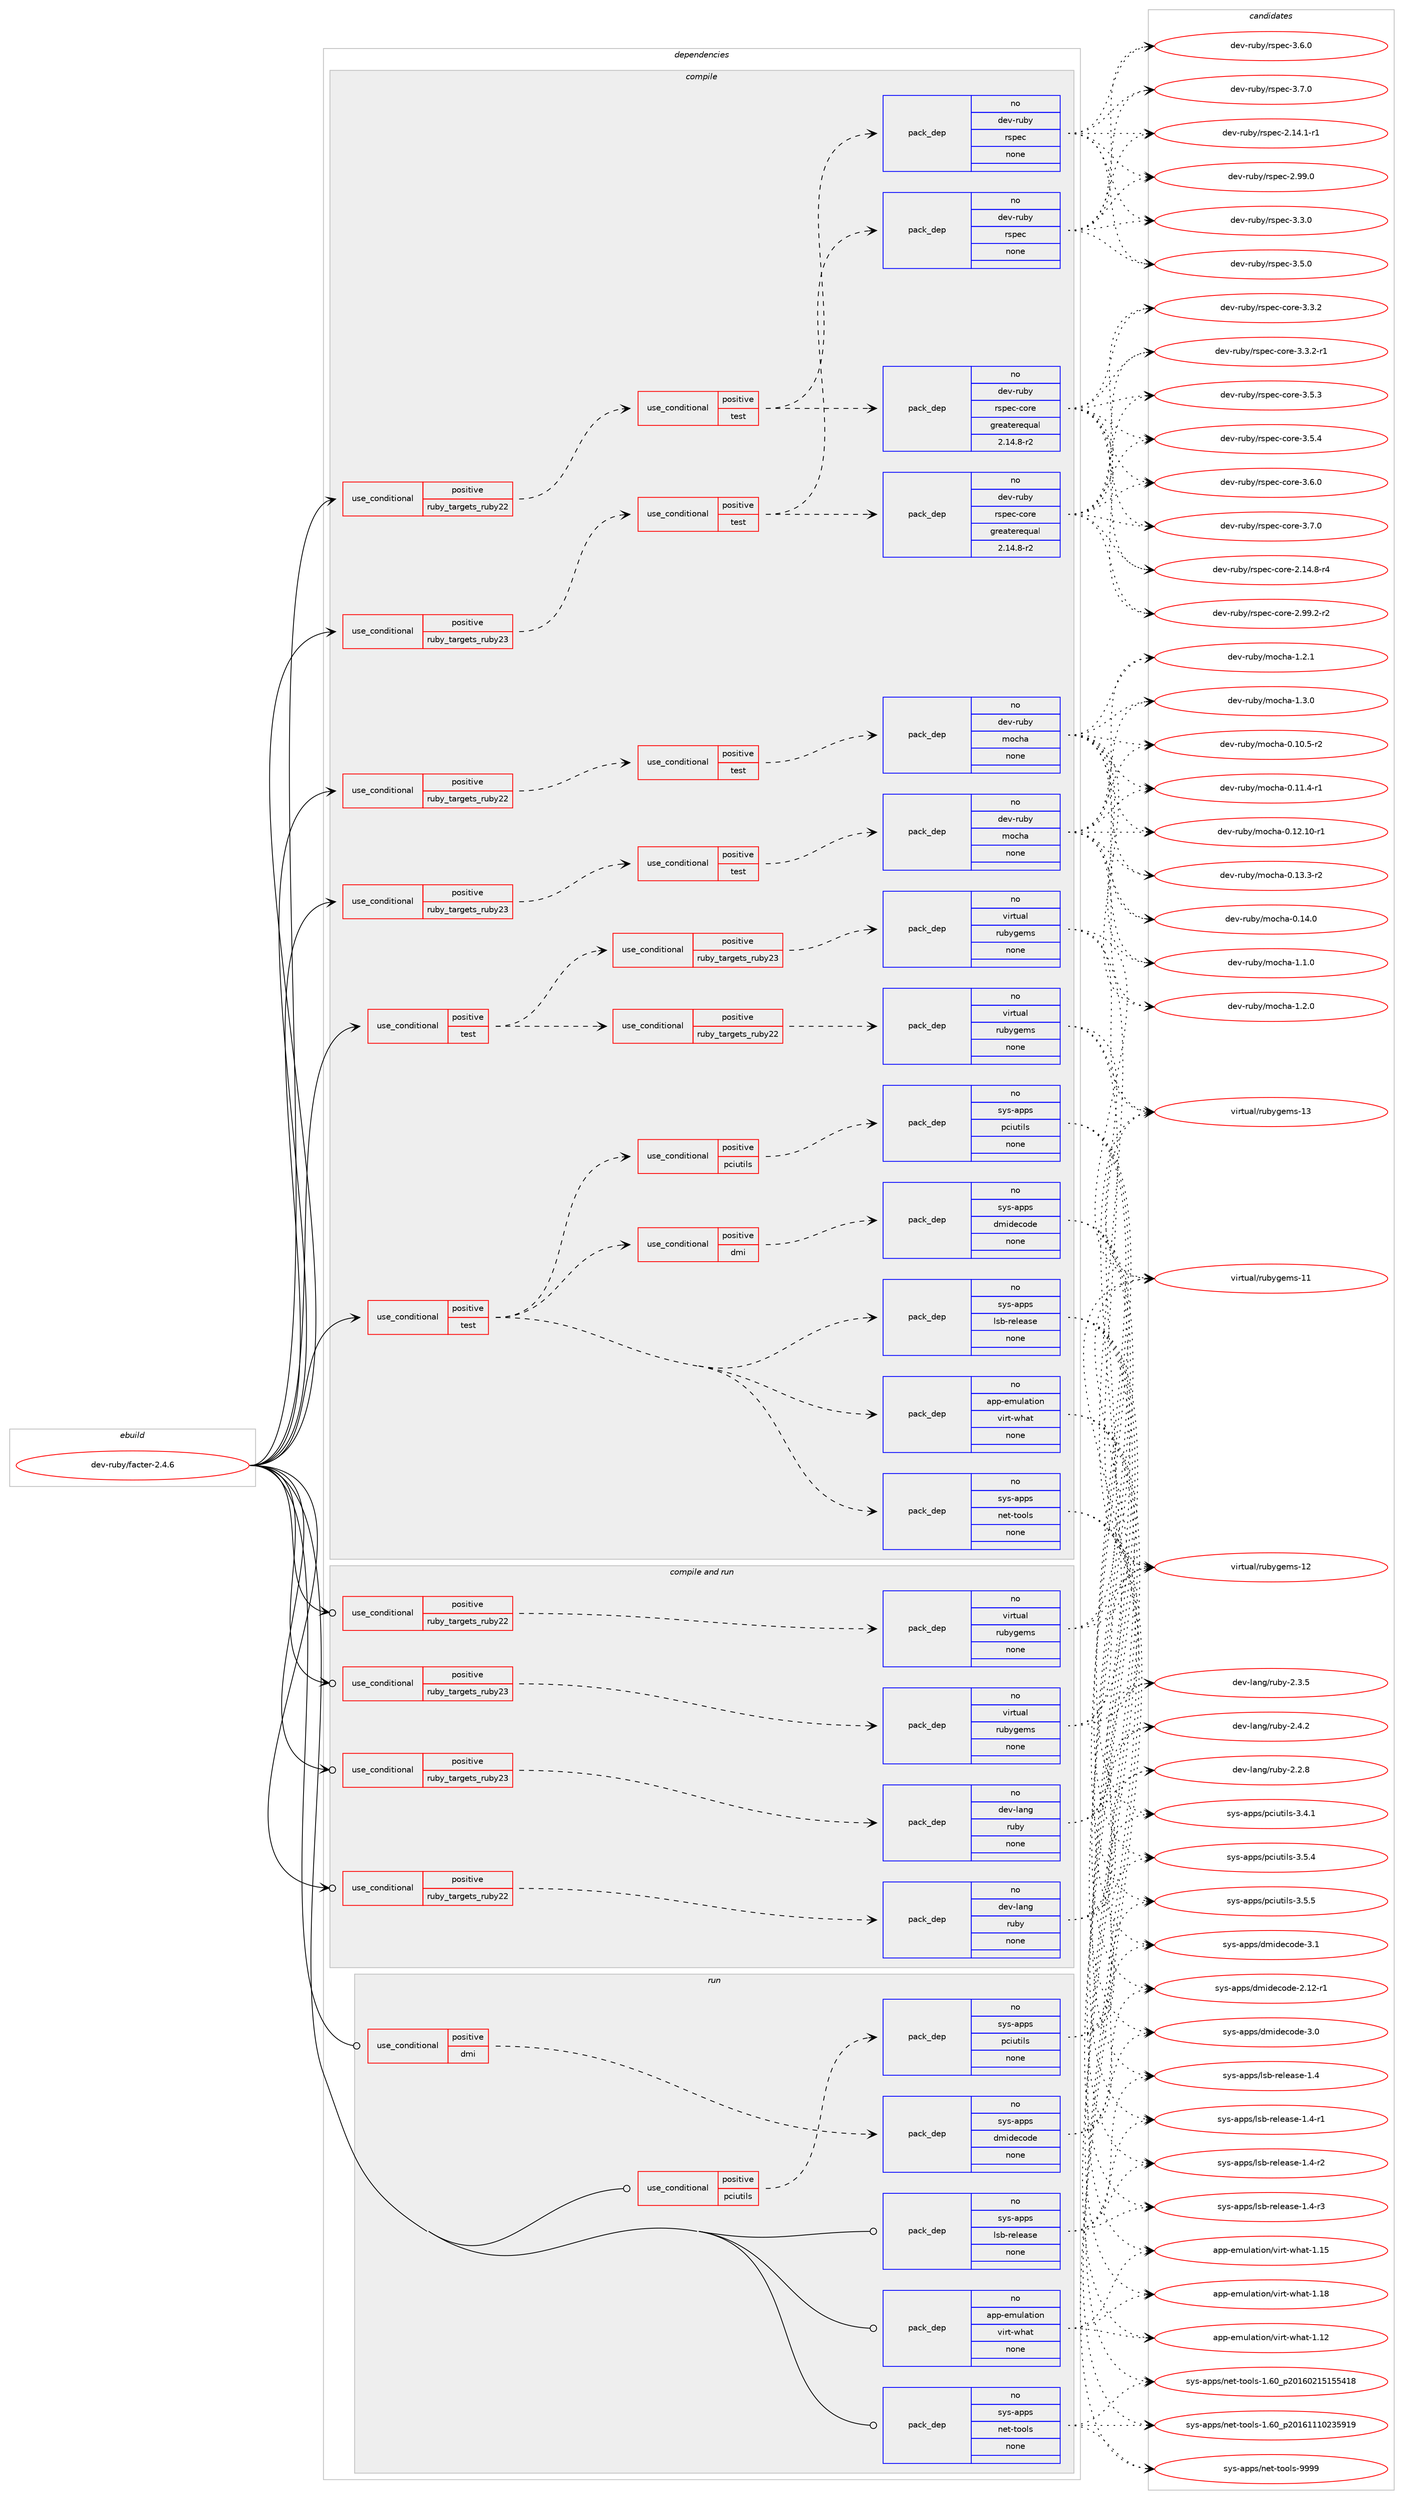 digraph prolog {

# *************
# Graph options
# *************

newrank=true;
concentrate=true;
compound=true;
graph [rankdir=LR,fontname=Helvetica,fontsize=10,ranksep=1.5];#, ranksep=2.5, nodesep=0.2];
edge  [arrowhead=vee];
node  [fontname=Helvetica,fontsize=10];

# **********
# The ebuild
# **********

subgraph cluster_leftcol {
color=gray;
rank=same;
label=<<i>ebuild</i>>;
id [label="dev-ruby/facter-2.4.6", color=red, width=4, href="../dev-ruby/facter-2.4.6.svg"];
}

# ****************
# The dependencies
# ****************

subgraph cluster_midcol {
color=gray;
label=<<i>dependencies</i>>;
subgraph cluster_compile {
fillcolor="#eeeeee";
style=filled;
label=<<i>compile</i>>;
subgraph cond56468 {
dependency237372 [label=<<TABLE BORDER="0" CELLBORDER="1" CELLSPACING="0" CELLPADDING="4"><TR><TD ROWSPAN="3" CELLPADDING="10">use_conditional</TD></TR><TR><TD>positive</TD></TR><TR><TD>ruby_targets_ruby22</TD></TR></TABLE>>, shape=none, color=red];
subgraph cond56469 {
dependency237373 [label=<<TABLE BORDER="0" CELLBORDER="1" CELLSPACING="0" CELLPADDING="4"><TR><TD ROWSPAN="3" CELLPADDING="10">use_conditional</TD></TR><TR><TD>positive</TD></TR><TR><TD>test</TD></TR></TABLE>>, shape=none, color=red];
subgraph pack176827 {
dependency237374 [label=<<TABLE BORDER="0" CELLBORDER="1" CELLSPACING="0" CELLPADDING="4" WIDTH="220"><TR><TD ROWSPAN="6" CELLPADDING="30">pack_dep</TD></TR><TR><TD WIDTH="110">no</TD></TR><TR><TD>dev-ruby</TD></TR><TR><TD>mocha</TD></TR><TR><TD>none</TD></TR><TR><TD></TD></TR></TABLE>>, shape=none, color=blue];
}
dependency237373:e -> dependency237374:w [weight=20,style="dashed",arrowhead="vee"];
}
dependency237372:e -> dependency237373:w [weight=20,style="dashed",arrowhead="vee"];
}
id:e -> dependency237372:w [weight=20,style="solid",arrowhead="vee"];
subgraph cond56470 {
dependency237375 [label=<<TABLE BORDER="0" CELLBORDER="1" CELLSPACING="0" CELLPADDING="4"><TR><TD ROWSPAN="3" CELLPADDING="10">use_conditional</TD></TR><TR><TD>positive</TD></TR><TR><TD>ruby_targets_ruby22</TD></TR></TABLE>>, shape=none, color=red];
subgraph cond56471 {
dependency237376 [label=<<TABLE BORDER="0" CELLBORDER="1" CELLSPACING="0" CELLPADDING="4"><TR><TD ROWSPAN="3" CELLPADDING="10">use_conditional</TD></TR><TR><TD>positive</TD></TR><TR><TD>test</TD></TR></TABLE>>, shape=none, color=red];
subgraph pack176828 {
dependency237377 [label=<<TABLE BORDER="0" CELLBORDER="1" CELLSPACING="0" CELLPADDING="4" WIDTH="220"><TR><TD ROWSPAN="6" CELLPADDING="30">pack_dep</TD></TR><TR><TD WIDTH="110">no</TD></TR><TR><TD>dev-ruby</TD></TR><TR><TD>rspec</TD></TR><TR><TD>none</TD></TR><TR><TD></TD></TR></TABLE>>, shape=none, color=blue];
}
dependency237376:e -> dependency237377:w [weight=20,style="dashed",arrowhead="vee"];
subgraph pack176829 {
dependency237378 [label=<<TABLE BORDER="0" CELLBORDER="1" CELLSPACING="0" CELLPADDING="4" WIDTH="220"><TR><TD ROWSPAN="6" CELLPADDING="30">pack_dep</TD></TR><TR><TD WIDTH="110">no</TD></TR><TR><TD>dev-ruby</TD></TR><TR><TD>rspec-core</TD></TR><TR><TD>greaterequal</TD></TR><TR><TD>2.14.8-r2</TD></TR></TABLE>>, shape=none, color=blue];
}
dependency237376:e -> dependency237378:w [weight=20,style="dashed",arrowhead="vee"];
}
dependency237375:e -> dependency237376:w [weight=20,style="dashed",arrowhead="vee"];
}
id:e -> dependency237375:w [weight=20,style="solid",arrowhead="vee"];
subgraph cond56472 {
dependency237379 [label=<<TABLE BORDER="0" CELLBORDER="1" CELLSPACING="0" CELLPADDING="4"><TR><TD ROWSPAN="3" CELLPADDING="10">use_conditional</TD></TR><TR><TD>positive</TD></TR><TR><TD>ruby_targets_ruby23</TD></TR></TABLE>>, shape=none, color=red];
subgraph cond56473 {
dependency237380 [label=<<TABLE BORDER="0" CELLBORDER="1" CELLSPACING="0" CELLPADDING="4"><TR><TD ROWSPAN="3" CELLPADDING="10">use_conditional</TD></TR><TR><TD>positive</TD></TR><TR><TD>test</TD></TR></TABLE>>, shape=none, color=red];
subgraph pack176830 {
dependency237381 [label=<<TABLE BORDER="0" CELLBORDER="1" CELLSPACING="0" CELLPADDING="4" WIDTH="220"><TR><TD ROWSPAN="6" CELLPADDING="30">pack_dep</TD></TR><TR><TD WIDTH="110">no</TD></TR><TR><TD>dev-ruby</TD></TR><TR><TD>mocha</TD></TR><TR><TD>none</TD></TR><TR><TD></TD></TR></TABLE>>, shape=none, color=blue];
}
dependency237380:e -> dependency237381:w [weight=20,style="dashed",arrowhead="vee"];
}
dependency237379:e -> dependency237380:w [weight=20,style="dashed",arrowhead="vee"];
}
id:e -> dependency237379:w [weight=20,style="solid",arrowhead="vee"];
subgraph cond56474 {
dependency237382 [label=<<TABLE BORDER="0" CELLBORDER="1" CELLSPACING="0" CELLPADDING="4"><TR><TD ROWSPAN="3" CELLPADDING="10">use_conditional</TD></TR><TR><TD>positive</TD></TR><TR><TD>ruby_targets_ruby23</TD></TR></TABLE>>, shape=none, color=red];
subgraph cond56475 {
dependency237383 [label=<<TABLE BORDER="0" CELLBORDER="1" CELLSPACING="0" CELLPADDING="4"><TR><TD ROWSPAN="3" CELLPADDING="10">use_conditional</TD></TR><TR><TD>positive</TD></TR><TR><TD>test</TD></TR></TABLE>>, shape=none, color=red];
subgraph pack176831 {
dependency237384 [label=<<TABLE BORDER="0" CELLBORDER="1" CELLSPACING="0" CELLPADDING="4" WIDTH="220"><TR><TD ROWSPAN="6" CELLPADDING="30">pack_dep</TD></TR><TR><TD WIDTH="110">no</TD></TR><TR><TD>dev-ruby</TD></TR><TR><TD>rspec</TD></TR><TR><TD>none</TD></TR><TR><TD></TD></TR></TABLE>>, shape=none, color=blue];
}
dependency237383:e -> dependency237384:w [weight=20,style="dashed",arrowhead="vee"];
subgraph pack176832 {
dependency237385 [label=<<TABLE BORDER="0" CELLBORDER="1" CELLSPACING="0" CELLPADDING="4" WIDTH="220"><TR><TD ROWSPAN="6" CELLPADDING="30">pack_dep</TD></TR><TR><TD WIDTH="110">no</TD></TR><TR><TD>dev-ruby</TD></TR><TR><TD>rspec-core</TD></TR><TR><TD>greaterequal</TD></TR><TR><TD>2.14.8-r2</TD></TR></TABLE>>, shape=none, color=blue];
}
dependency237383:e -> dependency237385:w [weight=20,style="dashed",arrowhead="vee"];
}
dependency237382:e -> dependency237383:w [weight=20,style="dashed",arrowhead="vee"];
}
id:e -> dependency237382:w [weight=20,style="solid",arrowhead="vee"];
subgraph cond56476 {
dependency237386 [label=<<TABLE BORDER="0" CELLBORDER="1" CELLSPACING="0" CELLPADDING="4"><TR><TD ROWSPAN="3" CELLPADDING="10">use_conditional</TD></TR><TR><TD>positive</TD></TR><TR><TD>test</TD></TR></TABLE>>, shape=none, color=red];
subgraph cond56477 {
dependency237387 [label=<<TABLE BORDER="0" CELLBORDER="1" CELLSPACING="0" CELLPADDING="4"><TR><TD ROWSPAN="3" CELLPADDING="10">use_conditional</TD></TR><TR><TD>positive</TD></TR><TR><TD>ruby_targets_ruby22</TD></TR></TABLE>>, shape=none, color=red];
subgraph pack176833 {
dependency237388 [label=<<TABLE BORDER="0" CELLBORDER="1" CELLSPACING="0" CELLPADDING="4" WIDTH="220"><TR><TD ROWSPAN="6" CELLPADDING="30">pack_dep</TD></TR><TR><TD WIDTH="110">no</TD></TR><TR><TD>virtual</TD></TR><TR><TD>rubygems</TD></TR><TR><TD>none</TD></TR><TR><TD></TD></TR></TABLE>>, shape=none, color=blue];
}
dependency237387:e -> dependency237388:w [weight=20,style="dashed",arrowhead="vee"];
}
dependency237386:e -> dependency237387:w [weight=20,style="dashed",arrowhead="vee"];
subgraph cond56478 {
dependency237389 [label=<<TABLE BORDER="0" CELLBORDER="1" CELLSPACING="0" CELLPADDING="4"><TR><TD ROWSPAN="3" CELLPADDING="10">use_conditional</TD></TR><TR><TD>positive</TD></TR><TR><TD>ruby_targets_ruby23</TD></TR></TABLE>>, shape=none, color=red];
subgraph pack176834 {
dependency237390 [label=<<TABLE BORDER="0" CELLBORDER="1" CELLSPACING="0" CELLPADDING="4" WIDTH="220"><TR><TD ROWSPAN="6" CELLPADDING="30">pack_dep</TD></TR><TR><TD WIDTH="110">no</TD></TR><TR><TD>virtual</TD></TR><TR><TD>rubygems</TD></TR><TR><TD>none</TD></TR><TR><TD></TD></TR></TABLE>>, shape=none, color=blue];
}
dependency237389:e -> dependency237390:w [weight=20,style="dashed",arrowhead="vee"];
}
dependency237386:e -> dependency237389:w [weight=20,style="dashed",arrowhead="vee"];
}
id:e -> dependency237386:w [weight=20,style="solid",arrowhead="vee"];
subgraph cond56479 {
dependency237391 [label=<<TABLE BORDER="0" CELLBORDER="1" CELLSPACING="0" CELLPADDING="4"><TR><TD ROWSPAN="3" CELLPADDING="10">use_conditional</TD></TR><TR><TD>positive</TD></TR><TR><TD>test</TD></TR></TABLE>>, shape=none, color=red];
subgraph pack176835 {
dependency237392 [label=<<TABLE BORDER="0" CELLBORDER="1" CELLSPACING="0" CELLPADDING="4" WIDTH="220"><TR><TD ROWSPAN="6" CELLPADDING="30">pack_dep</TD></TR><TR><TD WIDTH="110">no</TD></TR><TR><TD>app-emulation</TD></TR><TR><TD>virt-what</TD></TR><TR><TD>none</TD></TR><TR><TD></TD></TR></TABLE>>, shape=none, color=blue];
}
dependency237391:e -> dependency237392:w [weight=20,style="dashed",arrowhead="vee"];
subgraph pack176836 {
dependency237393 [label=<<TABLE BORDER="0" CELLBORDER="1" CELLSPACING="0" CELLPADDING="4" WIDTH="220"><TR><TD ROWSPAN="6" CELLPADDING="30">pack_dep</TD></TR><TR><TD WIDTH="110">no</TD></TR><TR><TD>sys-apps</TD></TR><TR><TD>net-tools</TD></TR><TR><TD>none</TD></TR><TR><TD></TD></TR></TABLE>>, shape=none, color=blue];
}
dependency237391:e -> dependency237393:w [weight=20,style="dashed",arrowhead="vee"];
subgraph pack176837 {
dependency237394 [label=<<TABLE BORDER="0" CELLBORDER="1" CELLSPACING="0" CELLPADDING="4" WIDTH="220"><TR><TD ROWSPAN="6" CELLPADDING="30">pack_dep</TD></TR><TR><TD WIDTH="110">no</TD></TR><TR><TD>sys-apps</TD></TR><TR><TD>lsb-release</TD></TR><TR><TD>none</TD></TR><TR><TD></TD></TR></TABLE>>, shape=none, color=blue];
}
dependency237391:e -> dependency237394:w [weight=20,style="dashed",arrowhead="vee"];
subgraph cond56480 {
dependency237395 [label=<<TABLE BORDER="0" CELLBORDER="1" CELLSPACING="0" CELLPADDING="4"><TR><TD ROWSPAN="3" CELLPADDING="10">use_conditional</TD></TR><TR><TD>positive</TD></TR><TR><TD>dmi</TD></TR></TABLE>>, shape=none, color=red];
subgraph pack176838 {
dependency237396 [label=<<TABLE BORDER="0" CELLBORDER="1" CELLSPACING="0" CELLPADDING="4" WIDTH="220"><TR><TD ROWSPAN="6" CELLPADDING="30">pack_dep</TD></TR><TR><TD WIDTH="110">no</TD></TR><TR><TD>sys-apps</TD></TR><TR><TD>dmidecode</TD></TR><TR><TD>none</TD></TR><TR><TD></TD></TR></TABLE>>, shape=none, color=blue];
}
dependency237395:e -> dependency237396:w [weight=20,style="dashed",arrowhead="vee"];
}
dependency237391:e -> dependency237395:w [weight=20,style="dashed",arrowhead="vee"];
subgraph cond56481 {
dependency237397 [label=<<TABLE BORDER="0" CELLBORDER="1" CELLSPACING="0" CELLPADDING="4"><TR><TD ROWSPAN="3" CELLPADDING="10">use_conditional</TD></TR><TR><TD>positive</TD></TR><TR><TD>pciutils</TD></TR></TABLE>>, shape=none, color=red];
subgraph pack176839 {
dependency237398 [label=<<TABLE BORDER="0" CELLBORDER="1" CELLSPACING="0" CELLPADDING="4" WIDTH="220"><TR><TD ROWSPAN="6" CELLPADDING="30">pack_dep</TD></TR><TR><TD WIDTH="110">no</TD></TR><TR><TD>sys-apps</TD></TR><TR><TD>pciutils</TD></TR><TR><TD>none</TD></TR><TR><TD></TD></TR></TABLE>>, shape=none, color=blue];
}
dependency237397:e -> dependency237398:w [weight=20,style="dashed",arrowhead="vee"];
}
dependency237391:e -> dependency237397:w [weight=20,style="dashed",arrowhead="vee"];
}
id:e -> dependency237391:w [weight=20,style="solid",arrowhead="vee"];
}
subgraph cluster_compileandrun {
fillcolor="#eeeeee";
style=filled;
label=<<i>compile and run</i>>;
subgraph cond56482 {
dependency237399 [label=<<TABLE BORDER="0" CELLBORDER="1" CELLSPACING="0" CELLPADDING="4"><TR><TD ROWSPAN="3" CELLPADDING="10">use_conditional</TD></TR><TR><TD>positive</TD></TR><TR><TD>ruby_targets_ruby22</TD></TR></TABLE>>, shape=none, color=red];
subgraph pack176840 {
dependency237400 [label=<<TABLE BORDER="0" CELLBORDER="1" CELLSPACING="0" CELLPADDING="4" WIDTH="220"><TR><TD ROWSPAN="6" CELLPADDING="30">pack_dep</TD></TR><TR><TD WIDTH="110">no</TD></TR><TR><TD>dev-lang</TD></TR><TR><TD>ruby</TD></TR><TR><TD>none</TD></TR><TR><TD></TD></TR></TABLE>>, shape=none, color=blue];
}
dependency237399:e -> dependency237400:w [weight=20,style="dashed",arrowhead="vee"];
}
id:e -> dependency237399:w [weight=20,style="solid",arrowhead="odotvee"];
subgraph cond56483 {
dependency237401 [label=<<TABLE BORDER="0" CELLBORDER="1" CELLSPACING="0" CELLPADDING="4"><TR><TD ROWSPAN="3" CELLPADDING="10">use_conditional</TD></TR><TR><TD>positive</TD></TR><TR><TD>ruby_targets_ruby22</TD></TR></TABLE>>, shape=none, color=red];
subgraph pack176841 {
dependency237402 [label=<<TABLE BORDER="0" CELLBORDER="1" CELLSPACING="0" CELLPADDING="4" WIDTH="220"><TR><TD ROWSPAN="6" CELLPADDING="30">pack_dep</TD></TR><TR><TD WIDTH="110">no</TD></TR><TR><TD>virtual</TD></TR><TR><TD>rubygems</TD></TR><TR><TD>none</TD></TR><TR><TD></TD></TR></TABLE>>, shape=none, color=blue];
}
dependency237401:e -> dependency237402:w [weight=20,style="dashed",arrowhead="vee"];
}
id:e -> dependency237401:w [weight=20,style="solid",arrowhead="odotvee"];
subgraph cond56484 {
dependency237403 [label=<<TABLE BORDER="0" CELLBORDER="1" CELLSPACING="0" CELLPADDING="4"><TR><TD ROWSPAN="3" CELLPADDING="10">use_conditional</TD></TR><TR><TD>positive</TD></TR><TR><TD>ruby_targets_ruby23</TD></TR></TABLE>>, shape=none, color=red];
subgraph pack176842 {
dependency237404 [label=<<TABLE BORDER="0" CELLBORDER="1" CELLSPACING="0" CELLPADDING="4" WIDTH="220"><TR><TD ROWSPAN="6" CELLPADDING="30">pack_dep</TD></TR><TR><TD WIDTH="110">no</TD></TR><TR><TD>dev-lang</TD></TR><TR><TD>ruby</TD></TR><TR><TD>none</TD></TR><TR><TD></TD></TR></TABLE>>, shape=none, color=blue];
}
dependency237403:e -> dependency237404:w [weight=20,style="dashed",arrowhead="vee"];
}
id:e -> dependency237403:w [weight=20,style="solid",arrowhead="odotvee"];
subgraph cond56485 {
dependency237405 [label=<<TABLE BORDER="0" CELLBORDER="1" CELLSPACING="0" CELLPADDING="4"><TR><TD ROWSPAN="3" CELLPADDING="10">use_conditional</TD></TR><TR><TD>positive</TD></TR><TR><TD>ruby_targets_ruby23</TD></TR></TABLE>>, shape=none, color=red];
subgraph pack176843 {
dependency237406 [label=<<TABLE BORDER="0" CELLBORDER="1" CELLSPACING="0" CELLPADDING="4" WIDTH="220"><TR><TD ROWSPAN="6" CELLPADDING="30">pack_dep</TD></TR><TR><TD WIDTH="110">no</TD></TR><TR><TD>virtual</TD></TR><TR><TD>rubygems</TD></TR><TR><TD>none</TD></TR><TR><TD></TD></TR></TABLE>>, shape=none, color=blue];
}
dependency237405:e -> dependency237406:w [weight=20,style="dashed",arrowhead="vee"];
}
id:e -> dependency237405:w [weight=20,style="solid",arrowhead="odotvee"];
}
subgraph cluster_run {
fillcolor="#eeeeee";
style=filled;
label=<<i>run</i>>;
subgraph cond56486 {
dependency237407 [label=<<TABLE BORDER="0" CELLBORDER="1" CELLSPACING="0" CELLPADDING="4"><TR><TD ROWSPAN="3" CELLPADDING="10">use_conditional</TD></TR><TR><TD>positive</TD></TR><TR><TD>dmi</TD></TR></TABLE>>, shape=none, color=red];
subgraph pack176844 {
dependency237408 [label=<<TABLE BORDER="0" CELLBORDER="1" CELLSPACING="0" CELLPADDING="4" WIDTH="220"><TR><TD ROWSPAN="6" CELLPADDING="30">pack_dep</TD></TR><TR><TD WIDTH="110">no</TD></TR><TR><TD>sys-apps</TD></TR><TR><TD>dmidecode</TD></TR><TR><TD>none</TD></TR><TR><TD></TD></TR></TABLE>>, shape=none, color=blue];
}
dependency237407:e -> dependency237408:w [weight=20,style="dashed",arrowhead="vee"];
}
id:e -> dependency237407:w [weight=20,style="solid",arrowhead="odot"];
subgraph cond56487 {
dependency237409 [label=<<TABLE BORDER="0" CELLBORDER="1" CELLSPACING="0" CELLPADDING="4"><TR><TD ROWSPAN="3" CELLPADDING="10">use_conditional</TD></TR><TR><TD>positive</TD></TR><TR><TD>pciutils</TD></TR></TABLE>>, shape=none, color=red];
subgraph pack176845 {
dependency237410 [label=<<TABLE BORDER="0" CELLBORDER="1" CELLSPACING="0" CELLPADDING="4" WIDTH="220"><TR><TD ROWSPAN="6" CELLPADDING="30">pack_dep</TD></TR><TR><TD WIDTH="110">no</TD></TR><TR><TD>sys-apps</TD></TR><TR><TD>pciutils</TD></TR><TR><TD>none</TD></TR><TR><TD></TD></TR></TABLE>>, shape=none, color=blue];
}
dependency237409:e -> dependency237410:w [weight=20,style="dashed",arrowhead="vee"];
}
id:e -> dependency237409:w [weight=20,style="solid",arrowhead="odot"];
subgraph pack176846 {
dependency237411 [label=<<TABLE BORDER="0" CELLBORDER="1" CELLSPACING="0" CELLPADDING="4" WIDTH="220"><TR><TD ROWSPAN="6" CELLPADDING="30">pack_dep</TD></TR><TR><TD WIDTH="110">no</TD></TR><TR><TD>app-emulation</TD></TR><TR><TD>virt-what</TD></TR><TR><TD>none</TD></TR><TR><TD></TD></TR></TABLE>>, shape=none, color=blue];
}
id:e -> dependency237411:w [weight=20,style="solid",arrowhead="odot"];
subgraph pack176847 {
dependency237412 [label=<<TABLE BORDER="0" CELLBORDER="1" CELLSPACING="0" CELLPADDING="4" WIDTH="220"><TR><TD ROWSPAN="6" CELLPADDING="30">pack_dep</TD></TR><TR><TD WIDTH="110">no</TD></TR><TR><TD>sys-apps</TD></TR><TR><TD>lsb-release</TD></TR><TR><TD>none</TD></TR><TR><TD></TD></TR></TABLE>>, shape=none, color=blue];
}
id:e -> dependency237412:w [weight=20,style="solid",arrowhead="odot"];
subgraph pack176848 {
dependency237413 [label=<<TABLE BORDER="0" CELLBORDER="1" CELLSPACING="0" CELLPADDING="4" WIDTH="220"><TR><TD ROWSPAN="6" CELLPADDING="30">pack_dep</TD></TR><TR><TD WIDTH="110">no</TD></TR><TR><TD>sys-apps</TD></TR><TR><TD>net-tools</TD></TR><TR><TD>none</TD></TR><TR><TD></TD></TR></TABLE>>, shape=none, color=blue];
}
id:e -> dependency237413:w [weight=20,style="solid",arrowhead="odot"];
}
}

# **************
# The candidates
# **************

subgraph cluster_choices {
rank=same;
color=gray;
label=<<i>candidates</i>>;

subgraph choice176827 {
color=black;
nodesep=1;
choice1001011184511411798121471091119910497454846494846534511450 [label="dev-ruby/mocha-0.10.5-r2", color=red, width=4,href="../dev-ruby/mocha-0.10.5-r2.svg"];
choice1001011184511411798121471091119910497454846494946524511449 [label="dev-ruby/mocha-0.11.4-r1", color=red, width=4,href="../dev-ruby/mocha-0.11.4-r1.svg"];
choice100101118451141179812147109111991049745484649504649484511449 [label="dev-ruby/mocha-0.12.10-r1", color=red, width=4,href="../dev-ruby/mocha-0.12.10-r1.svg"];
choice1001011184511411798121471091119910497454846495146514511450 [label="dev-ruby/mocha-0.13.3-r2", color=red, width=4,href="../dev-ruby/mocha-0.13.3-r2.svg"];
choice100101118451141179812147109111991049745484649524648 [label="dev-ruby/mocha-0.14.0", color=red, width=4,href="../dev-ruby/mocha-0.14.0.svg"];
choice1001011184511411798121471091119910497454946494648 [label="dev-ruby/mocha-1.1.0", color=red, width=4,href="../dev-ruby/mocha-1.1.0.svg"];
choice1001011184511411798121471091119910497454946504648 [label="dev-ruby/mocha-1.2.0", color=red, width=4,href="../dev-ruby/mocha-1.2.0.svg"];
choice1001011184511411798121471091119910497454946504649 [label="dev-ruby/mocha-1.2.1", color=red, width=4,href="../dev-ruby/mocha-1.2.1.svg"];
choice1001011184511411798121471091119910497454946514648 [label="dev-ruby/mocha-1.3.0", color=red, width=4,href="../dev-ruby/mocha-1.3.0.svg"];
dependency237374:e -> choice1001011184511411798121471091119910497454846494846534511450:w [style=dotted,weight="100"];
dependency237374:e -> choice1001011184511411798121471091119910497454846494946524511449:w [style=dotted,weight="100"];
dependency237374:e -> choice100101118451141179812147109111991049745484649504649484511449:w [style=dotted,weight="100"];
dependency237374:e -> choice1001011184511411798121471091119910497454846495146514511450:w [style=dotted,weight="100"];
dependency237374:e -> choice100101118451141179812147109111991049745484649524648:w [style=dotted,weight="100"];
dependency237374:e -> choice1001011184511411798121471091119910497454946494648:w [style=dotted,weight="100"];
dependency237374:e -> choice1001011184511411798121471091119910497454946504648:w [style=dotted,weight="100"];
dependency237374:e -> choice1001011184511411798121471091119910497454946504649:w [style=dotted,weight="100"];
dependency237374:e -> choice1001011184511411798121471091119910497454946514648:w [style=dotted,weight="100"];
}
subgraph choice176828 {
color=black;
nodesep=1;
choice10010111845114117981214711411511210199455046495246494511449 [label="dev-ruby/rspec-2.14.1-r1", color=red, width=4,href="../dev-ruby/rspec-2.14.1-r1.svg"];
choice1001011184511411798121471141151121019945504657574648 [label="dev-ruby/rspec-2.99.0", color=red, width=4,href="../dev-ruby/rspec-2.99.0.svg"];
choice10010111845114117981214711411511210199455146514648 [label="dev-ruby/rspec-3.3.0", color=red, width=4,href="../dev-ruby/rspec-3.3.0.svg"];
choice10010111845114117981214711411511210199455146534648 [label="dev-ruby/rspec-3.5.0", color=red, width=4,href="../dev-ruby/rspec-3.5.0.svg"];
choice10010111845114117981214711411511210199455146544648 [label="dev-ruby/rspec-3.6.0", color=red, width=4,href="../dev-ruby/rspec-3.6.0.svg"];
choice10010111845114117981214711411511210199455146554648 [label="dev-ruby/rspec-3.7.0", color=red, width=4,href="../dev-ruby/rspec-3.7.0.svg"];
dependency237377:e -> choice10010111845114117981214711411511210199455046495246494511449:w [style=dotted,weight="100"];
dependency237377:e -> choice1001011184511411798121471141151121019945504657574648:w [style=dotted,weight="100"];
dependency237377:e -> choice10010111845114117981214711411511210199455146514648:w [style=dotted,weight="100"];
dependency237377:e -> choice10010111845114117981214711411511210199455146534648:w [style=dotted,weight="100"];
dependency237377:e -> choice10010111845114117981214711411511210199455146544648:w [style=dotted,weight="100"];
dependency237377:e -> choice10010111845114117981214711411511210199455146554648:w [style=dotted,weight="100"];
}
subgraph choice176829 {
color=black;
nodesep=1;
choice100101118451141179812147114115112101994599111114101455046495246564511452 [label="dev-ruby/rspec-core-2.14.8-r4", color=red, width=4,href="../dev-ruby/rspec-core-2.14.8-r4.svg"];
choice100101118451141179812147114115112101994599111114101455046575746504511450 [label="dev-ruby/rspec-core-2.99.2-r2", color=red, width=4,href="../dev-ruby/rspec-core-2.99.2-r2.svg"];
choice100101118451141179812147114115112101994599111114101455146514650 [label="dev-ruby/rspec-core-3.3.2", color=red, width=4,href="../dev-ruby/rspec-core-3.3.2.svg"];
choice1001011184511411798121471141151121019945991111141014551465146504511449 [label="dev-ruby/rspec-core-3.3.2-r1", color=red, width=4,href="../dev-ruby/rspec-core-3.3.2-r1.svg"];
choice100101118451141179812147114115112101994599111114101455146534651 [label="dev-ruby/rspec-core-3.5.3", color=red, width=4,href="../dev-ruby/rspec-core-3.5.3.svg"];
choice100101118451141179812147114115112101994599111114101455146534652 [label="dev-ruby/rspec-core-3.5.4", color=red, width=4,href="../dev-ruby/rspec-core-3.5.4.svg"];
choice100101118451141179812147114115112101994599111114101455146544648 [label="dev-ruby/rspec-core-3.6.0", color=red, width=4,href="../dev-ruby/rspec-core-3.6.0.svg"];
choice100101118451141179812147114115112101994599111114101455146554648 [label="dev-ruby/rspec-core-3.7.0", color=red, width=4,href="../dev-ruby/rspec-core-3.7.0.svg"];
dependency237378:e -> choice100101118451141179812147114115112101994599111114101455046495246564511452:w [style=dotted,weight="100"];
dependency237378:e -> choice100101118451141179812147114115112101994599111114101455046575746504511450:w [style=dotted,weight="100"];
dependency237378:e -> choice100101118451141179812147114115112101994599111114101455146514650:w [style=dotted,weight="100"];
dependency237378:e -> choice1001011184511411798121471141151121019945991111141014551465146504511449:w [style=dotted,weight="100"];
dependency237378:e -> choice100101118451141179812147114115112101994599111114101455146534651:w [style=dotted,weight="100"];
dependency237378:e -> choice100101118451141179812147114115112101994599111114101455146534652:w [style=dotted,weight="100"];
dependency237378:e -> choice100101118451141179812147114115112101994599111114101455146544648:w [style=dotted,weight="100"];
dependency237378:e -> choice100101118451141179812147114115112101994599111114101455146554648:w [style=dotted,weight="100"];
}
subgraph choice176830 {
color=black;
nodesep=1;
choice1001011184511411798121471091119910497454846494846534511450 [label="dev-ruby/mocha-0.10.5-r2", color=red, width=4,href="../dev-ruby/mocha-0.10.5-r2.svg"];
choice1001011184511411798121471091119910497454846494946524511449 [label="dev-ruby/mocha-0.11.4-r1", color=red, width=4,href="../dev-ruby/mocha-0.11.4-r1.svg"];
choice100101118451141179812147109111991049745484649504649484511449 [label="dev-ruby/mocha-0.12.10-r1", color=red, width=4,href="../dev-ruby/mocha-0.12.10-r1.svg"];
choice1001011184511411798121471091119910497454846495146514511450 [label="dev-ruby/mocha-0.13.3-r2", color=red, width=4,href="../dev-ruby/mocha-0.13.3-r2.svg"];
choice100101118451141179812147109111991049745484649524648 [label="dev-ruby/mocha-0.14.0", color=red, width=4,href="../dev-ruby/mocha-0.14.0.svg"];
choice1001011184511411798121471091119910497454946494648 [label="dev-ruby/mocha-1.1.0", color=red, width=4,href="../dev-ruby/mocha-1.1.0.svg"];
choice1001011184511411798121471091119910497454946504648 [label="dev-ruby/mocha-1.2.0", color=red, width=4,href="../dev-ruby/mocha-1.2.0.svg"];
choice1001011184511411798121471091119910497454946504649 [label="dev-ruby/mocha-1.2.1", color=red, width=4,href="../dev-ruby/mocha-1.2.1.svg"];
choice1001011184511411798121471091119910497454946514648 [label="dev-ruby/mocha-1.3.0", color=red, width=4,href="../dev-ruby/mocha-1.3.0.svg"];
dependency237381:e -> choice1001011184511411798121471091119910497454846494846534511450:w [style=dotted,weight="100"];
dependency237381:e -> choice1001011184511411798121471091119910497454846494946524511449:w [style=dotted,weight="100"];
dependency237381:e -> choice100101118451141179812147109111991049745484649504649484511449:w [style=dotted,weight="100"];
dependency237381:e -> choice1001011184511411798121471091119910497454846495146514511450:w [style=dotted,weight="100"];
dependency237381:e -> choice100101118451141179812147109111991049745484649524648:w [style=dotted,weight="100"];
dependency237381:e -> choice1001011184511411798121471091119910497454946494648:w [style=dotted,weight="100"];
dependency237381:e -> choice1001011184511411798121471091119910497454946504648:w [style=dotted,weight="100"];
dependency237381:e -> choice1001011184511411798121471091119910497454946504649:w [style=dotted,weight="100"];
dependency237381:e -> choice1001011184511411798121471091119910497454946514648:w [style=dotted,weight="100"];
}
subgraph choice176831 {
color=black;
nodesep=1;
choice10010111845114117981214711411511210199455046495246494511449 [label="dev-ruby/rspec-2.14.1-r1", color=red, width=4,href="../dev-ruby/rspec-2.14.1-r1.svg"];
choice1001011184511411798121471141151121019945504657574648 [label="dev-ruby/rspec-2.99.0", color=red, width=4,href="../dev-ruby/rspec-2.99.0.svg"];
choice10010111845114117981214711411511210199455146514648 [label="dev-ruby/rspec-3.3.0", color=red, width=4,href="../dev-ruby/rspec-3.3.0.svg"];
choice10010111845114117981214711411511210199455146534648 [label="dev-ruby/rspec-3.5.0", color=red, width=4,href="../dev-ruby/rspec-3.5.0.svg"];
choice10010111845114117981214711411511210199455146544648 [label="dev-ruby/rspec-3.6.0", color=red, width=4,href="../dev-ruby/rspec-3.6.0.svg"];
choice10010111845114117981214711411511210199455146554648 [label="dev-ruby/rspec-3.7.0", color=red, width=4,href="../dev-ruby/rspec-3.7.0.svg"];
dependency237384:e -> choice10010111845114117981214711411511210199455046495246494511449:w [style=dotted,weight="100"];
dependency237384:e -> choice1001011184511411798121471141151121019945504657574648:w [style=dotted,weight="100"];
dependency237384:e -> choice10010111845114117981214711411511210199455146514648:w [style=dotted,weight="100"];
dependency237384:e -> choice10010111845114117981214711411511210199455146534648:w [style=dotted,weight="100"];
dependency237384:e -> choice10010111845114117981214711411511210199455146544648:w [style=dotted,weight="100"];
dependency237384:e -> choice10010111845114117981214711411511210199455146554648:w [style=dotted,weight="100"];
}
subgraph choice176832 {
color=black;
nodesep=1;
choice100101118451141179812147114115112101994599111114101455046495246564511452 [label="dev-ruby/rspec-core-2.14.8-r4", color=red, width=4,href="../dev-ruby/rspec-core-2.14.8-r4.svg"];
choice100101118451141179812147114115112101994599111114101455046575746504511450 [label="dev-ruby/rspec-core-2.99.2-r2", color=red, width=4,href="../dev-ruby/rspec-core-2.99.2-r2.svg"];
choice100101118451141179812147114115112101994599111114101455146514650 [label="dev-ruby/rspec-core-3.3.2", color=red, width=4,href="../dev-ruby/rspec-core-3.3.2.svg"];
choice1001011184511411798121471141151121019945991111141014551465146504511449 [label="dev-ruby/rspec-core-3.3.2-r1", color=red, width=4,href="../dev-ruby/rspec-core-3.3.2-r1.svg"];
choice100101118451141179812147114115112101994599111114101455146534651 [label="dev-ruby/rspec-core-3.5.3", color=red, width=4,href="../dev-ruby/rspec-core-3.5.3.svg"];
choice100101118451141179812147114115112101994599111114101455146534652 [label="dev-ruby/rspec-core-3.5.4", color=red, width=4,href="../dev-ruby/rspec-core-3.5.4.svg"];
choice100101118451141179812147114115112101994599111114101455146544648 [label="dev-ruby/rspec-core-3.6.0", color=red, width=4,href="../dev-ruby/rspec-core-3.6.0.svg"];
choice100101118451141179812147114115112101994599111114101455146554648 [label="dev-ruby/rspec-core-3.7.0", color=red, width=4,href="../dev-ruby/rspec-core-3.7.0.svg"];
dependency237385:e -> choice100101118451141179812147114115112101994599111114101455046495246564511452:w [style=dotted,weight="100"];
dependency237385:e -> choice100101118451141179812147114115112101994599111114101455046575746504511450:w [style=dotted,weight="100"];
dependency237385:e -> choice100101118451141179812147114115112101994599111114101455146514650:w [style=dotted,weight="100"];
dependency237385:e -> choice1001011184511411798121471141151121019945991111141014551465146504511449:w [style=dotted,weight="100"];
dependency237385:e -> choice100101118451141179812147114115112101994599111114101455146534651:w [style=dotted,weight="100"];
dependency237385:e -> choice100101118451141179812147114115112101994599111114101455146534652:w [style=dotted,weight="100"];
dependency237385:e -> choice100101118451141179812147114115112101994599111114101455146544648:w [style=dotted,weight="100"];
dependency237385:e -> choice100101118451141179812147114115112101994599111114101455146554648:w [style=dotted,weight="100"];
}
subgraph choice176833 {
color=black;
nodesep=1;
choice118105114116117971084711411798121103101109115454949 [label="virtual/rubygems-11", color=red, width=4,href="../virtual/rubygems-11.svg"];
choice118105114116117971084711411798121103101109115454950 [label="virtual/rubygems-12", color=red, width=4,href="../virtual/rubygems-12.svg"];
choice118105114116117971084711411798121103101109115454951 [label="virtual/rubygems-13", color=red, width=4,href="../virtual/rubygems-13.svg"];
dependency237388:e -> choice118105114116117971084711411798121103101109115454949:w [style=dotted,weight="100"];
dependency237388:e -> choice118105114116117971084711411798121103101109115454950:w [style=dotted,weight="100"];
dependency237388:e -> choice118105114116117971084711411798121103101109115454951:w [style=dotted,weight="100"];
}
subgraph choice176834 {
color=black;
nodesep=1;
choice118105114116117971084711411798121103101109115454949 [label="virtual/rubygems-11", color=red, width=4,href="../virtual/rubygems-11.svg"];
choice118105114116117971084711411798121103101109115454950 [label="virtual/rubygems-12", color=red, width=4,href="../virtual/rubygems-12.svg"];
choice118105114116117971084711411798121103101109115454951 [label="virtual/rubygems-13", color=red, width=4,href="../virtual/rubygems-13.svg"];
dependency237390:e -> choice118105114116117971084711411798121103101109115454949:w [style=dotted,weight="100"];
dependency237390:e -> choice118105114116117971084711411798121103101109115454950:w [style=dotted,weight="100"];
dependency237390:e -> choice118105114116117971084711411798121103101109115454951:w [style=dotted,weight="100"];
}
subgraph choice176835 {
color=black;
nodesep=1;
choice9711211245101109117108971161051111104711810511411645119104971164549464950 [label="app-emulation/virt-what-1.12", color=red, width=4,href="../app-emulation/virt-what-1.12.svg"];
choice9711211245101109117108971161051111104711810511411645119104971164549464953 [label="app-emulation/virt-what-1.15", color=red, width=4,href="../app-emulation/virt-what-1.15.svg"];
choice9711211245101109117108971161051111104711810511411645119104971164549464956 [label="app-emulation/virt-what-1.18", color=red, width=4,href="../app-emulation/virt-what-1.18.svg"];
dependency237392:e -> choice9711211245101109117108971161051111104711810511411645119104971164549464950:w [style=dotted,weight="100"];
dependency237392:e -> choice9711211245101109117108971161051111104711810511411645119104971164549464953:w [style=dotted,weight="100"];
dependency237392:e -> choice9711211245101109117108971161051111104711810511411645119104971164549464956:w [style=dotted,weight="100"];
}
subgraph choice176836 {
color=black;
nodesep=1;
choice115121115459711211211547110101116451161111111081154549465448951125048495448504953495353524956 [label="sys-apps/net-tools-1.60_p20160215155418", color=red, width=4,href="../sys-apps/net-tools-1.60_p20160215155418.svg"];
choice115121115459711211211547110101116451161111111081154549465448951125048495449494948505153574957 [label="sys-apps/net-tools-1.60_p20161110235919", color=red, width=4,href="../sys-apps/net-tools-1.60_p20161110235919.svg"];
choice115121115459711211211547110101116451161111111081154557575757 [label="sys-apps/net-tools-9999", color=red, width=4,href="../sys-apps/net-tools-9999.svg"];
dependency237393:e -> choice115121115459711211211547110101116451161111111081154549465448951125048495448504953495353524956:w [style=dotted,weight="100"];
dependency237393:e -> choice115121115459711211211547110101116451161111111081154549465448951125048495449494948505153574957:w [style=dotted,weight="100"];
dependency237393:e -> choice115121115459711211211547110101116451161111111081154557575757:w [style=dotted,weight="100"];
}
subgraph choice176837 {
color=black;
nodesep=1;
choice11512111545971121121154710811598451141011081019711510145494652 [label="sys-apps/lsb-release-1.4", color=red, width=4,href="../sys-apps/lsb-release-1.4.svg"];
choice115121115459711211211547108115984511410110810197115101454946524511449 [label="sys-apps/lsb-release-1.4-r1", color=red, width=4,href="../sys-apps/lsb-release-1.4-r1.svg"];
choice115121115459711211211547108115984511410110810197115101454946524511450 [label="sys-apps/lsb-release-1.4-r2", color=red, width=4,href="../sys-apps/lsb-release-1.4-r2.svg"];
choice115121115459711211211547108115984511410110810197115101454946524511451 [label="sys-apps/lsb-release-1.4-r3", color=red, width=4,href="../sys-apps/lsb-release-1.4-r3.svg"];
dependency237394:e -> choice11512111545971121121154710811598451141011081019711510145494652:w [style=dotted,weight="100"];
dependency237394:e -> choice115121115459711211211547108115984511410110810197115101454946524511449:w [style=dotted,weight="100"];
dependency237394:e -> choice115121115459711211211547108115984511410110810197115101454946524511450:w [style=dotted,weight="100"];
dependency237394:e -> choice115121115459711211211547108115984511410110810197115101454946524511451:w [style=dotted,weight="100"];
}
subgraph choice176838 {
color=black;
nodesep=1;
choice1151211154597112112115471001091051001019911110010145504649504511449 [label="sys-apps/dmidecode-2.12-r1", color=red, width=4,href="../sys-apps/dmidecode-2.12-r1.svg"];
choice1151211154597112112115471001091051001019911110010145514648 [label="sys-apps/dmidecode-3.0", color=red, width=4,href="../sys-apps/dmidecode-3.0.svg"];
choice1151211154597112112115471001091051001019911110010145514649 [label="sys-apps/dmidecode-3.1", color=red, width=4,href="../sys-apps/dmidecode-3.1.svg"];
dependency237396:e -> choice1151211154597112112115471001091051001019911110010145504649504511449:w [style=dotted,weight="100"];
dependency237396:e -> choice1151211154597112112115471001091051001019911110010145514648:w [style=dotted,weight="100"];
dependency237396:e -> choice1151211154597112112115471001091051001019911110010145514649:w [style=dotted,weight="100"];
}
subgraph choice176839 {
color=black;
nodesep=1;
choice11512111545971121121154711299105117116105108115455146524649 [label="sys-apps/pciutils-3.4.1", color=red, width=4,href="../sys-apps/pciutils-3.4.1.svg"];
choice11512111545971121121154711299105117116105108115455146534652 [label="sys-apps/pciutils-3.5.4", color=red, width=4,href="../sys-apps/pciutils-3.5.4.svg"];
choice11512111545971121121154711299105117116105108115455146534653 [label="sys-apps/pciutils-3.5.5", color=red, width=4,href="../sys-apps/pciutils-3.5.5.svg"];
dependency237398:e -> choice11512111545971121121154711299105117116105108115455146524649:w [style=dotted,weight="100"];
dependency237398:e -> choice11512111545971121121154711299105117116105108115455146534652:w [style=dotted,weight="100"];
dependency237398:e -> choice11512111545971121121154711299105117116105108115455146534653:w [style=dotted,weight="100"];
}
subgraph choice176840 {
color=black;
nodesep=1;
choice10010111845108971101034711411798121455046504656 [label="dev-lang/ruby-2.2.8", color=red, width=4,href="../dev-lang/ruby-2.2.8.svg"];
choice10010111845108971101034711411798121455046514653 [label="dev-lang/ruby-2.3.5", color=red, width=4,href="../dev-lang/ruby-2.3.5.svg"];
choice10010111845108971101034711411798121455046524650 [label="dev-lang/ruby-2.4.2", color=red, width=4,href="../dev-lang/ruby-2.4.2.svg"];
dependency237400:e -> choice10010111845108971101034711411798121455046504656:w [style=dotted,weight="100"];
dependency237400:e -> choice10010111845108971101034711411798121455046514653:w [style=dotted,weight="100"];
dependency237400:e -> choice10010111845108971101034711411798121455046524650:w [style=dotted,weight="100"];
}
subgraph choice176841 {
color=black;
nodesep=1;
choice118105114116117971084711411798121103101109115454949 [label="virtual/rubygems-11", color=red, width=4,href="../virtual/rubygems-11.svg"];
choice118105114116117971084711411798121103101109115454950 [label="virtual/rubygems-12", color=red, width=4,href="../virtual/rubygems-12.svg"];
choice118105114116117971084711411798121103101109115454951 [label="virtual/rubygems-13", color=red, width=4,href="../virtual/rubygems-13.svg"];
dependency237402:e -> choice118105114116117971084711411798121103101109115454949:w [style=dotted,weight="100"];
dependency237402:e -> choice118105114116117971084711411798121103101109115454950:w [style=dotted,weight="100"];
dependency237402:e -> choice118105114116117971084711411798121103101109115454951:w [style=dotted,weight="100"];
}
subgraph choice176842 {
color=black;
nodesep=1;
choice10010111845108971101034711411798121455046504656 [label="dev-lang/ruby-2.2.8", color=red, width=4,href="../dev-lang/ruby-2.2.8.svg"];
choice10010111845108971101034711411798121455046514653 [label="dev-lang/ruby-2.3.5", color=red, width=4,href="../dev-lang/ruby-2.3.5.svg"];
choice10010111845108971101034711411798121455046524650 [label="dev-lang/ruby-2.4.2", color=red, width=4,href="../dev-lang/ruby-2.4.2.svg"];
dependency237404:e -> choice10010111845108971101034711411798121455046504656:w [style=dotted,weight="100"];
dependency237404:e -> choice10010111845108971101034711411798121455046514653:w [style=dotted,weight="100"];
dependency237404:e -> choice10010111845108971101034711411798121455046524650:w [style=dotted,weight="100"];
}
subgraph choice176843 {
color=black;
nodesep=1;
choice118105114116117971084711411798121103101109115454949 [label="virtual/rubygems-11", color=red, width=4,href="../virtual/rubygems-11.svg"];
choice118105114116117971084711411798121103101109115454950 [label="virtual/rubygems-12", color=red, width=4,href="../virtual/rubygems-12.svg"];
choice118105114116117971084711411798121103101109115454951 [label="virtual/rubygems-13", color=red, width=4,href="../virtual/rubygems-13.svg"];
dependency237406:e -> choice118105114116117971084711411798121103101109115454949:w [style=dotted,weight="100"];
dependency237406:e -> choice118105114116117971084711411798121103101109115454950:w [style=dotted,weight="100"];
dependency237406:e -> choice118105114116117971084711411798121103101109115454951:w [style=dotted,weight="100"];
}
subgraph choice176844 {
color=black;
nodesep=1;
choice1151211154597112112115471001091051001019911110010145504649504511449 [label="sys-apps/dmidecode-2.12-r1", color=red, width=4,href="../sys-apps/dmidecode-2.12-r1.svg"];
choice1151211154597112112115471001091051001019911110010145514648 [label="sys-apps/dmidecode-3.0", color=red, width=4,href="../sys-apps/dmidecode-3.0.svg"];
choice1151211154597112112115471001091051001019911110010145514649 [label="sys-apps/dmidecode-3.1", color=red, width=4,href="../sys-apps/dmidecode-3.1.svg"];
dependency237408:e -> choice1151211154597112112115471001091051001019911110010145504649504511449:w [style=dotted,weight="100"];
dependency237408:e -> choice1151211154597112112115471001091051001019911110010145514648:w [style=dotted,weight="100"];
dependency237408:e -> choice1151211154597112112115471001091051001019911110010145514649:w [style=dotted,weight="100"];
}
subgraph choice176845 {
color=black;
nodesep=1;
choice11512111545971121121154711299105117116105108115455146524649 [label="sys-apps/pciutils-3.4.1", color=red, width=4,href="../sys-apps/pciutils-3.4.1.svg"];
choice11512111545971121121154711299105117116105108115455146534652 [label="sys-apps/pciutils-3.5.4", color=red, width=4,href="../sys-apps/pciutils-3.5.4.svg"];
choice11512111545971121121154711299105117116105108115455146534653 [label="sys-apps/pciutils-3.5.5", color=red, width=4,href="../sys-apps/pciutils-3.5.5.svg"];
dependency237410:e -> choice11512111545971121121154711299105117116105108115455146524649:w [style=dotted,weight="100"];
dependency237410:e -> choice11512111545971121121154711299105117116105108115455146534652:w [style=dotted,weight="100"];
dependency237410:e -> choice11512111545971121121154711299105117116105108115455146534653:w [style=dotted,weight="100"];
}
subgraph choice176846 {
color=black;
nodesep=1;
choice9711211245101109117108971161051111104711810511411645119104971164549464950 [label="app-emulation/virt-what-1.12", color=red, width=4,href="../app-emulation/virt-what-1.12.svg"];
choice9711211245101109117108971161051111104711810511411645119104971164549464953 [label="app-emulation/virt-what-1.15", color=red, width=4,href="../app-emulation/virt-what-1.15.svg"];
choice9711211245101109117108971161051111104711810511411645119104971164549464956 [label="app-emulation/virt-what-1.18", color=red, width=4,href="../app-emulation/virt-what-1.18.svg"];
dependency237411:e -> choice9711211245101109117108971161051111104711810511411645119104971164549464950:w [style=dotted,weight="100"];
dependency237411:e -> choice9711211245101109117108971161051111104711810511411645119104971164549464953:w [style=dotted,weight="100"];
dependency237411:e -> choice9711211245101109117108971161051111104711810511411645119104971164549464956:w [style=dotted,weight="100"];
}
subgraph choice176847 {
color=black;
nodesep=1;
choice11512111545971121121154710811598451141011081019711510145494652 [label="sys-apps/lsb-release-1.4", color=red, width=4,href="../sys-apps/lsb-release-1.4.svg"];
choice115121115459711211211547108115984511410110810197115101454946524511449 [label="sys-apps/lsb-release-1.4-r1", color=red, width=4,href="../sys-apps/lsb-release-1.4-r1.svg"];
choice115121115459711211211547108115984511410110810197115101454946524511450 [label="sys-apps/lsb-release-1.4-r2", color=red, width=4,href="../sys-apps/lsb-release-1.4-r2.svg"];
choice115121115459711211211547108115984511410110810197115101454946524511451 [label="sys-apps/lsb-release-1.4-r3", color=red, width=4,href="../sys-apps/lsb-release-1.4-r3.svg"];
dependency237412:e -> choice11512111545971121121154710811598451141011081019711510145494652:w [style=dotted,weight="100"];
dependency237412:e -> choice115121115459711211211547108115984511410110810197115101454946524511449:w [style=dotted,weight="100"];
dependency237412:e -> choice115121115459711211211547108115984511410110810197115101454946524511450:w [style=dotted,weight="100"];
dependency237412:e -> choice115121115459711211211547108115984511410110810197115101454946524511451:w [style=dotted,weight="100"];
}
subgraph choice176848 {
color=black;
nodesep=1;
choice115121115459711211211547110101116451161111111081154549465448951125048495448504953495353524956 [label="sys-apps/net-tools-1.60_p20160215155418", color=red, width=4,href="../sys-apps/net-tools-1.60_p20160215155418.svg"];
choice115121115459711211211547110101116451161111111081154549465448951125048495449494948505153574957 [label="sys-apps/net-tools-1.60_p20161110235919", color=red, width=4,href="../sys-apps/net-tools-1.60_p20161110235919.svg"];
choice115121115459711211211547110101116451161111111081154557575757 [label="sys-apps/net-tools-9999", color=red, width=4,href="../sys-apps/net-tools-9999.svg"];
dependency237413:e -> choice115121115459711211211547110101116451161111111081154549465448951125048495448504953495353524956:w [style=dotted,weight="100"];
dependency237413:e -> choice115121115459711211211547110101116451161111111081154549465448951125048495449494948505153574957:w [style=dotted,weight="100"];
dependency237413:e -> choice115121115459711211211547110101116451161111111081154557575757:w [style=dotted,weight="100"];
}
}

}
